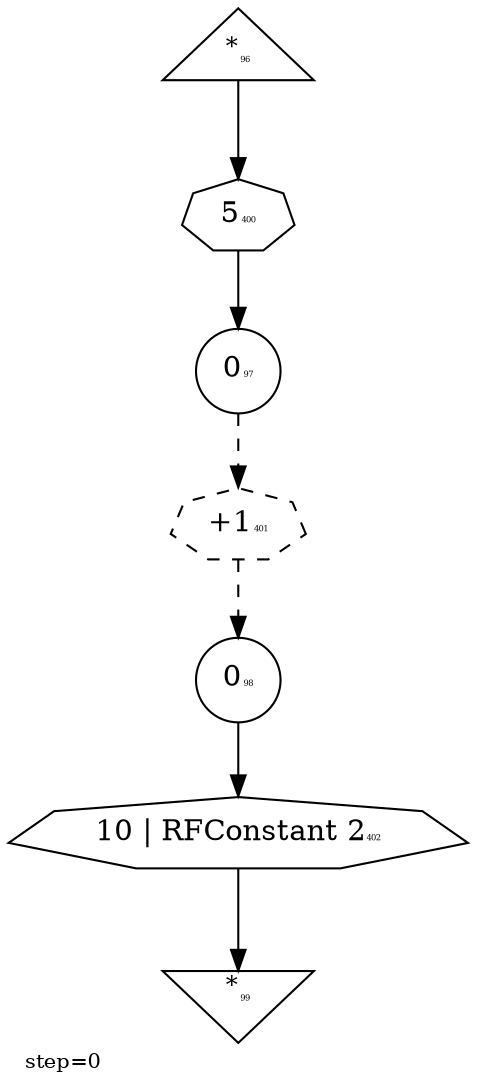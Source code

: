 digraph {
  graph  [labelloc=bottom,labeljust=left,fontsize="10",label="step=0"];
  "96" [shape=triangle,peripheries="1",label=<<SUP>*</SUP><FONT POINT-SIZE='4'>96</FONT>>,labelfontcolor=black,color=black];
  "97" [shape=circle,peripheries="1",label=<0<FONT POINT-SIZE='4'>97</FONT>>,labelfontcolor=black,color=black];
  "98" [shape=circle,peripheries="1",label=<0<FONT POINT-SIZE='4'>98</FONT>>,labelfontcolor=black,color=black];
  "99" [shape=invtriangle,peripheries="1",label=<<SUP>*</SUP><FONT POINT-SIZE='4'>99</FONT>>,labelfontcolor=black,color=black];
  "400" [label=<5<FONT POINT-SIZE='4'>400</FONT>>,peripheries="1",color=black,shape=septagon];
  "96" -> "400" [color=black];
  "400" -> "97" [color=black];
  "402" [label=<10 | RFConstant 2<FONT POINT-SIZE='4'>402</FONT>>,peripheries="1",color=black,shape=septagon];
  "98" -> "402" [color=black];
  "402" -> "99" [color=black];
  "401" [label=<+1<FONT POINT-SIZE='4'>401</FONT>>,peripheries="1",color=black,style=dashed,shape=septagon];
  "97" -> "401" [style=dashed,color=black];
  "401" -> "98" [style=dashed,color=black];
}